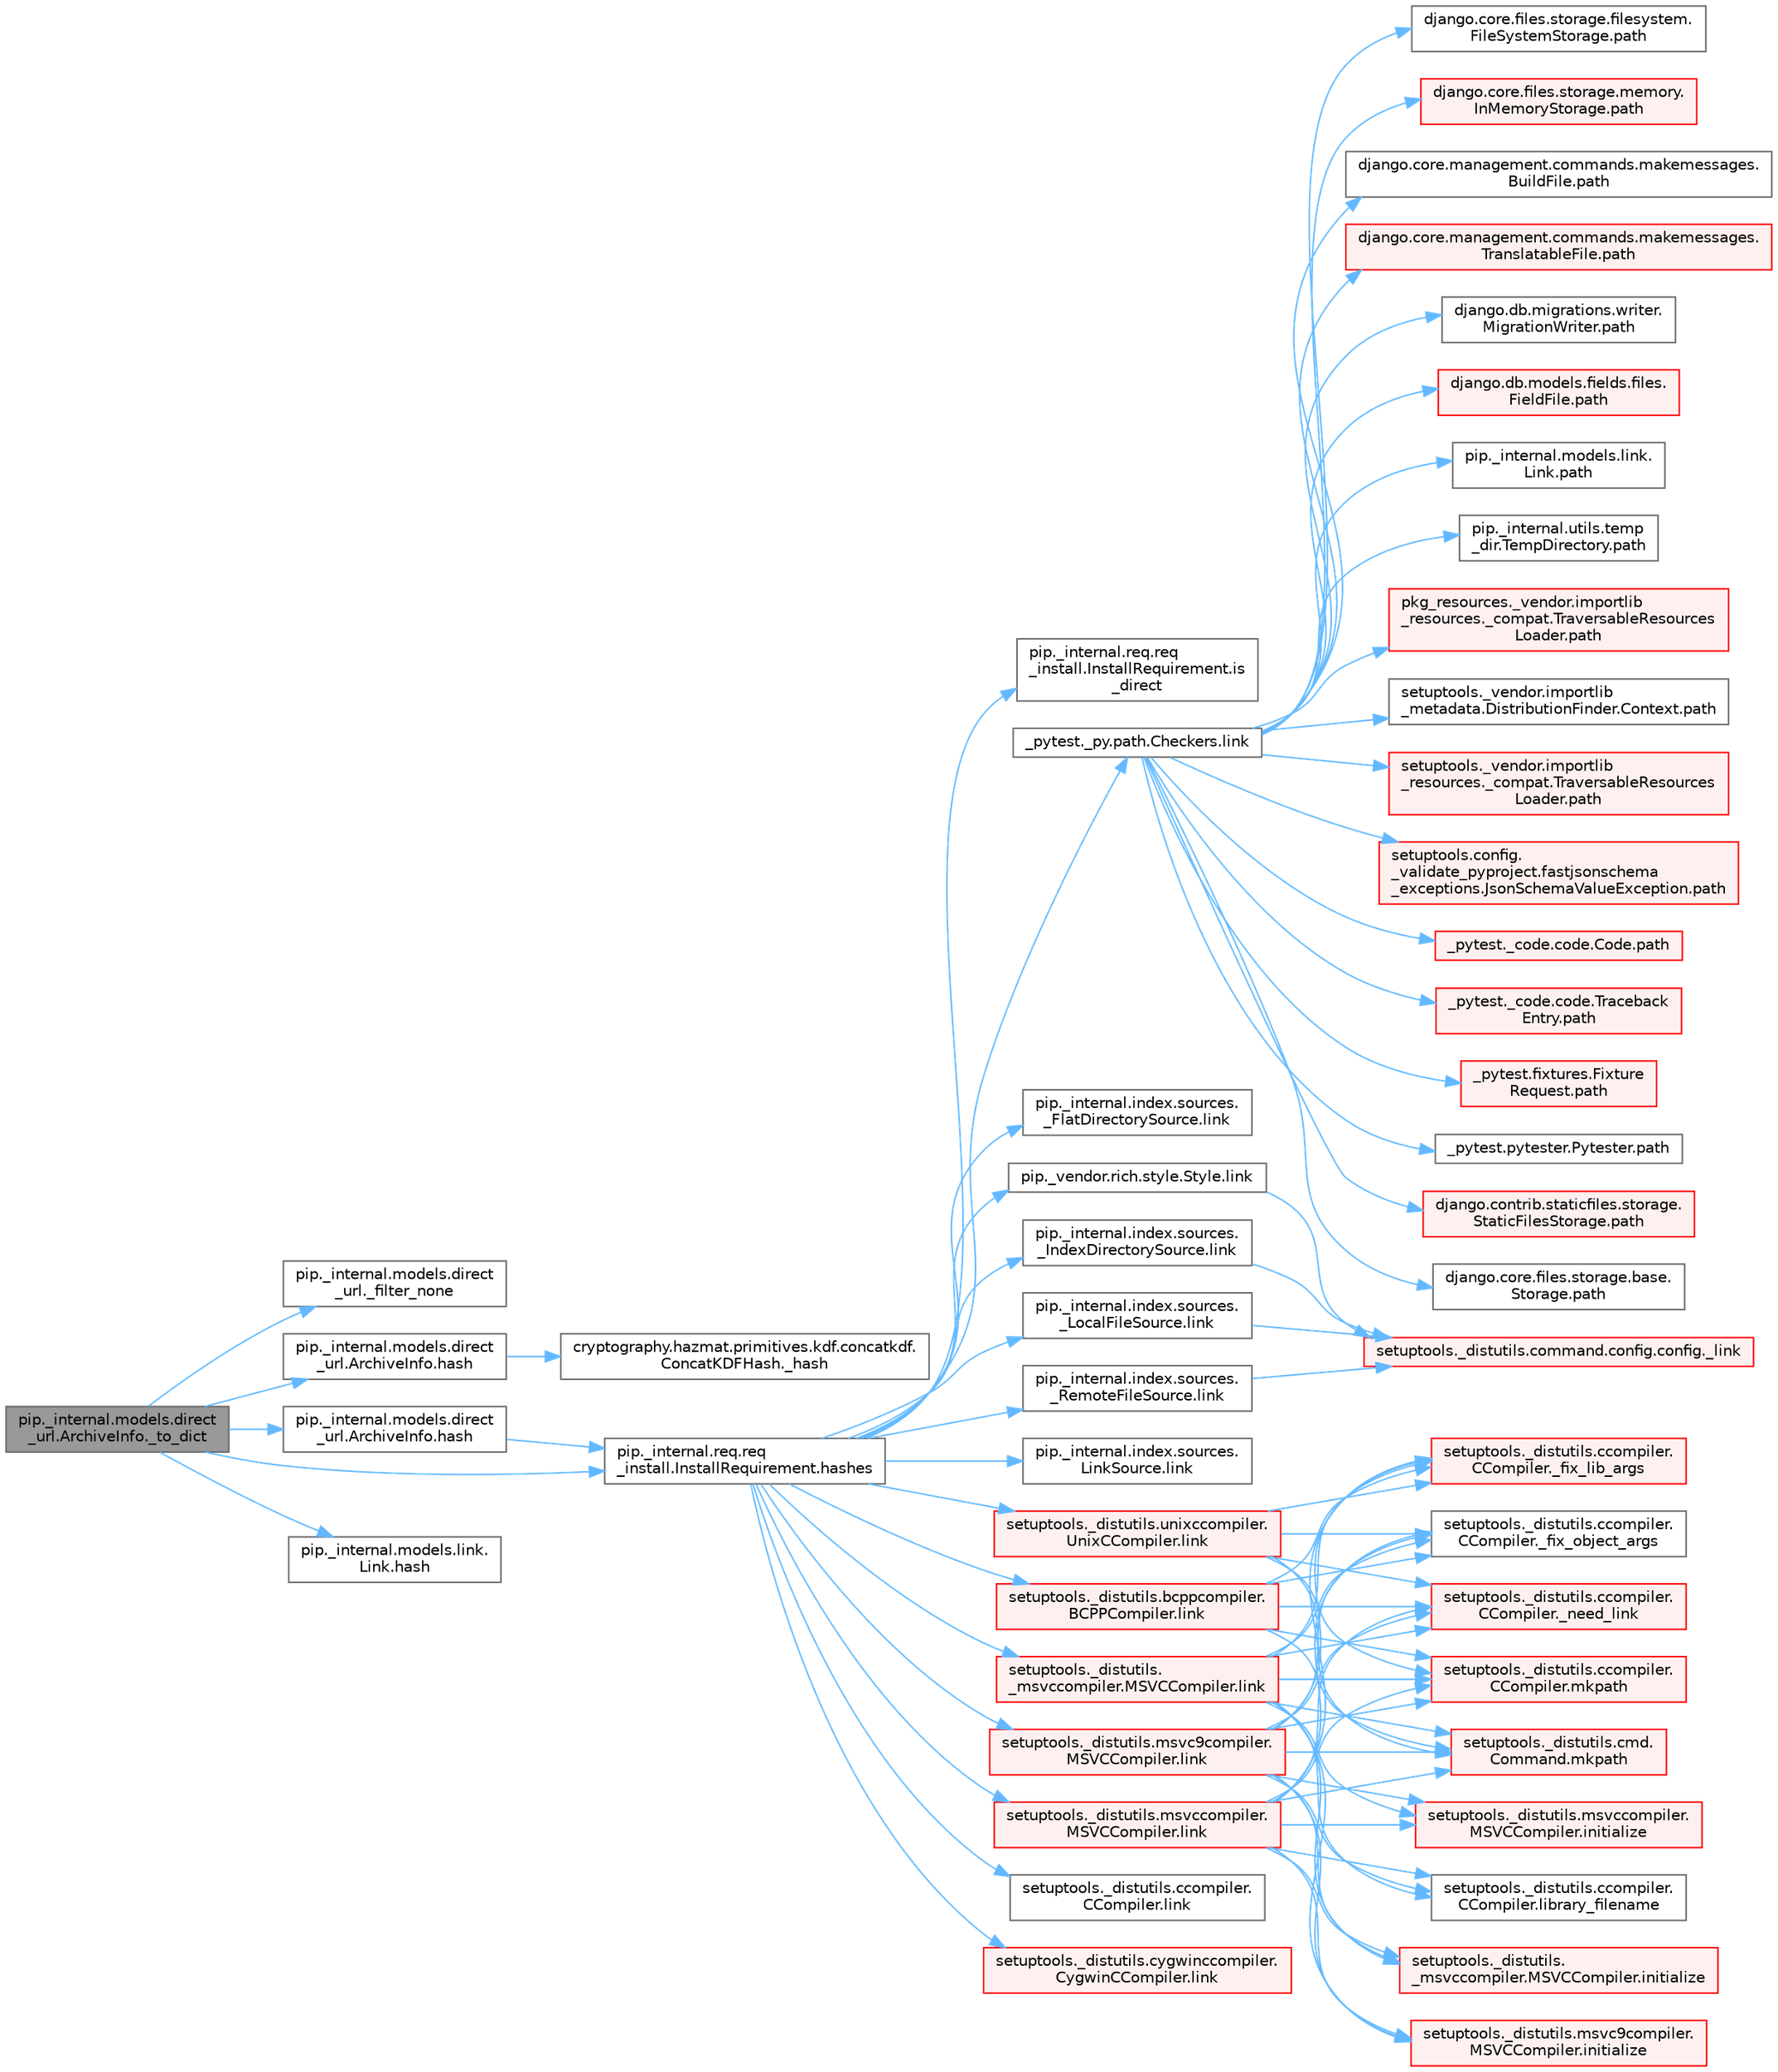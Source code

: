 digraph "pip._internal.models.direct_url.ArchiveInfo._to_dict"
{
 // LATEX_PDF_SIZE
  bgcolor="transparent";
  edge [fontname=Helvetica,fontsize=10,labelfontname=Helvetica,labelfontsize=10];
  node [fontname=Helvetica,fontsize=10,shape=box,height=0.2,width=0.4];
  rankdir="LR";
  Node1 [id="Node000001",label="pip._internal.models.direct\l_url.ArchiveInfo._to_dict",height=0.2,width=0.4,color="gray40", fillcolor="grey60", style="filled", fontcolor="black",tooltip=" "];
  Node1 -> Node2 [id="edge1_Node000001_Node000002",color="steelblue1",style="solid",tooltip=" "];
  Node2 [id="Node000002",label="pip._internal.models.direct\l_url._filter_none",height=0.2,width=0.4,color="grey40", fillcolor="white", style="filled",URL="$namespacepip_1_1__internal_1_1models_1_1direct__url.html#aa1b162aff46cde5e5c4e0c280fe2f19b",tooltip=" "];
  Node1 -> Node3 [id="edge2_Node000001_Node000003",color="steelblue1",style="solid",tooltip=" "];
  Node3 [id="Node000003",label="pip._internal.models.direct\l_url.ArchiveInfo.hash",height=0.2,width=0.4,color="grey40", fillcolor="white", style="filled",URL="$classpip_1_1__internal_1_1models_1_1direct__url_1_1_archive_info.html#a0ffc8766f9e16ceac2cfcd49b67ac5c5",tooltip=" "];
  Node3 -> Node4 [id="edge3_Node000003_Node000004",color="steelblue1",style="solid",tooltip=" "];
  Node4 [id="Node000004",label="cryptography.hazmat.primitives.kdf.concatkdf.\lConcatKDFHash._hash",height=0.2,width=0.4,color="grey40", fillcolor="white", style="filled",URL="$classcryptography_1_1hazmat_1_1primitives_1_1kdf_1_1concatkdf_1_1_concat_k_d_f_hash.html#a24e3fc8bcb277c0c3d829f00edaa6c0c",tooltip=" "];
  Node1 -> Node5 [id="edge4_Node000001_Node000005",color="steelblue1",style="solid",tooltip=" "];
  Node5 [id="Node000005",label="pip._internal.models.direct\l_url.ArchiveInfo.hash",height=0.2,width=0.4,color="grey40", fillcolor="white", style="filled",URL="$classpip_1_1__internal_1_1models_1_1direct__url_1_1_archive_info.html#a57b11be2643e2f72c5d69051ce2157c8",tooltip=" "];
  Node5 -> Node6 [id="edge5_Node000005_Node000006",color="steelblue1",style="solid",tooltip=" "];
  Node6 [id="Node000006",label="pip._internal.req.req\l_install.InstallRequirement.hashes",height=0.2,width=0.4,color="grey40", fillcolor="white", style="filled",URL="$classpip_1_1__internal_1_1req_1_1req__install_1_1_install_requirement.html#acf56120e2e7c5046433147b7b496f74a",tooltip=" "];
  Node6 -> Node7 [id="edge6_Node000006_Node000007",color="steelblue1",style="solid",tooltip=" "];
  Node7 [id="Node000007",label="pip._internal.req.req\l_install.InstallRequirement.is\l_direct",height=0.2,width=0.4,color="grey40", fillcolor="white", style="filled",URL="$classpip_1_1__internal_1_1req_1_1req__install_1_1_install_requirement.html#a993a5397ebe68129739e047961282a0a",tooltip=" "];
  Node6 -> Node8 [id="edge7_Node000006_Node000008",color="steelblue1",style="solid",tooltip=" "];
  Node8 [id="Node000008",label="_pytest._py.path.Checkers.link",height=0.2,width=0.4,color="grey40", fillcolor="white", style="filled",URL="$class__pytest_1_1__py_1_1path_1_1_checkers.html#ae1bb1d33ce71e6e6c8cfbee302c75d21",tooltip=" "];
  Node8 -> Node9 [id="edge8_Node000008_Node000009",color="steelblue1",style="solid",tooltip=" "];
  Node9 [id="Node000009",label="_pytest._code.code.Code.path",height=0.2,width=0.4,color="red", fillcolor="#FFF0F0", style="filled",URL="$class__pytest_1_1__code_1_1code_1_1_code.html#a1dae55e90750fe77c7517f806a14d864",tooltip=" "];
  Node8 -> Node21 [id="edge9_Node000008_Node000021",color="steelblue1",style="solid",tooltip=" "];
  Node21 [id="Node000021",label="_pytest._code.code.Traceback\lEntry.path",height=0.2,width=0.4,color="red", fillcolor="#FFF0F0", style="filled",URL="$class__pytest_1_1__code_1_1code_1_1_traceback_entry.html#a5a88b9ae4623733566450a9e7d8387c0",tooltip=" "];
  Node8 -> Node23 [id="edge10_Node000008_Node000023",color="steelblue1",style="solid",tooltip=" "];
  Node23 [id="Node000023",label="_pytest.fixtures.Fixture\lRequest.path",height=0.2,width=0.4,color="red", fillcolor="#FFF0F0", style="filled",URL="$class__pytest_1_1fixtures_1_1_fixture_request.html#a6f6db59812d121b54cd67d5e434e1451",tooltip=" "];
  Node8 -> Node29 [id="edge11_Node000008_Node000029",color="steelblue1",style="solid",tooltip=" "];
  Node29 [id="Node000029",label="_pytest.pytester.Pytester.path",height=0.2,width=0.4,color="grey40", fillcolor="white", style="filled",URL="$class__pytest_1_1pytester_1_1_pytester.html#a403c804f74a87f5e5705774fa896cc1f",tooltip=" "];
  Node8 -> Node30 [id="edge12_Node000008_Node000030",color="steelblue1",style="solid",tooltip=" "];
  Node30 [id="Node000030",label="django.contrib.staticfiles.storage.\lStaticFilesStorage.path",height=0.2,width=0.4,color="red", fillcolor="#FFF0F0", style="filled",URL="$classdjango_1_1contrib_1_1staticfiles_1_1storage_1_1_static_files_storage.html#a4e96cc92fbde7423d1b74f3a50fc0bf6",tooltip=" "];
  Node8 -> Node476 [id="edge13_Node000008_Node000476",color="steelblue1",style="solid",tooltip=" "];
  Node476 [id="Node000476",label="django.core.files.storage.base.\lStorage.path",height=0.2,width=0.4,color="grey40", fillcolor="white", style="filled",URL="$classdjango_1_1core_1_1files_1_1storage_1_1base_1_1_storage.html#a9be8d49a55131dbbab2c5fd57f7e772c",tooltip=" "];
  Node8 -> Node477 [id="edge14_Node000008_Node000477",color="steelblue1",style="solid",tooltip=" "];
  Node477 [id="Node000477",label="django.core.files.storage.filesystem.\lFileSystemStorage.path",height=0.2,width=0.4,color="grey40", fillcolor="white", style="filled",URL="$classdjango_1_1core_1_1files_1_1storage_1_1filesystem_1_1_file_system_storage.html#abf8a7e88eedec3e1b2ea965cc0858d17",tooltip=" "];
  Node8 -> Node478 [id="edge15_Node000008_Node000478",color="steelblue1",style="solid",tooltip=" "];
  Node478 [id="Node000478",label="django.core.files.storage.memory.\lInMemoryStorage.path",height=0.2,width=0.4,color="red", fillcolor="#FFF0F0", style="filled",URL="$classdjango_1_1core_1_1files_1_1storage_1_1memory_1_1_in_memory_storage.html#a466c8e28fd11839318d2e4454b8ef89f",tooltip=" "];
  Node8 -> Node482 [id="edge16_Node000008_Node000482",color="steelblue1",style="solid",tooltip=" "];
  Node482 [id="Node000482",label="django.core.management.commands.makemessages.\lBuildFile.path",height=0.2,width=0.4,color="grey40", fillcolor="white", style="filled",URL="$classdjango_1_1core_1_1management_1_1commands_1_1makemessages_1_1_build_file.html#ac06388718e902543bc00a7c6565105fc",tooltip=" "];
  Node8 -> Node483 [id="edge17_Node000008_Node000483",color="steelblue1",style="solid",tooltip=" "];
  Node483 [id="Node000483",label="django.core.management.commands.makemessages.\lTranslatableFile.path",height=0.2,width=0.4,color="red", fillcolor="#FFF0F0", style="filled",URL="$classdjango_1_1core_1_1management_1_1commands_1_1makemessages_1_1_translatable_file.html#ad851d5e6b8a65f5915ccfd4a30fb8026",tooltip=" "];
  Node8 -> Node484 [id="edge18_Node000008_Node000484",color="steelblue1",style="solid",tooltip=" "];
  Node484 [id="Node000484",label="django.db.migrations.writer.\lMigrationWriter.path",height=0.2,width=0.4,color="grey40", fillcolor="white", style="filled",URL="$classdjango_1_1db_1_1migrations_1_1writer_1_1_migration_writer.html#a45469d67e8f80996c982470d36136184",tooltip=" "];
  Node8 -> Node485 [id="edge19_Node000008_Node000485",color="steelblue1",style="solid",tooltip=" "];
  Node485 [id="Node000485",label="django.db.models.fields.files.\lFieldFile.path",height=0.2,width=0.4,color="red", fillcolor="#FFF0F0", style="filled",URL="$classdjango_1_1db_1_1models_1_1fields_1_1files_1_1_field_file.html#ae91c4ed0643fb9bd8959d0db8eb44f80",tooltip=" "];
  Node8 -> Node581 [id="edge20_Node000008_Node000581",color="steelblue1",style="solid",tooltip=" "];
  Node581 [id="Node000581",label="pip._internal.models.link.\lLink.path",height=0.2,width=0.4,color="grey40", fillcolor="white", style="filled",URL="$classpip_1_1__internal_1_1models_1_1link_1_1_link.html#a30f454216dcb615e3ed986238490f180",tooltip=" "];
  Node8 -> Node582 [id="edge21_Node000008_Node000582",color="steelblue1",style="solid",tooltip=" "];
  Node582 [id="Node000582",label="pip._internal.utils.temp\l_dir.TempDirectory.path",height=0.2,width=0.4,color="grey40", fillcolor="white", style="filled",URL="$classpip_1_1__internal_1_1utils_1_1temp__dir_1_1_temp_directory.html#afe6b2d95c070c6570957de5696ff3a6e",tooltip=" "];
  Node8 -> Node583 [id="edge22_Node000008_Node000583",color="steelblue1",style="solid",tooltip=" "];
  Node583 [id="Node000583",label="pkg_resources._vendor.importlib\l_resources._compat.TraversableResources\lLoader.path",height=0.2,width=0.4,color="red", fillcolor="#FFF0F0", style="filled",URL="$classpkg__resources_1_1__vendor_1_1importlib__resources_1_1__compat_1_1_traversable_resources_loader.html#acfc17872a53cbe02f6c34eda2bb162f2",tooltip=" "];
  Node8 -> Node585 [id="edge23_Node000008_Node000585",color="steelblue1",style="solid",tooltip=" "];
  Node585 [id="Node000585",label="setuptools._vendor.importlib\l_metadata.DistributionFinder.Context.path",height=0.2,width=0.4,color="grey40", fillcolor="white", style="filled",URL="$classsetuptools_1_1__vendor_1_1importlib__metadata_1_1_distribution_finder_1_1_context.html#a84a429ddce40738ea5c0edb53799ee8d",tooltip=" "];
  Node8 -> Node586 [id="edge24_Node000008_Node000586",color="steelblue1",style="solid",tooltip=" "];
  Node586 [id="Node000586",label="setuptools._vendor.importlib\l_resources._compat.TraversableResources\lLoader.path",height=0.2,width=0.4,color="red", fillcolor="#FFF0F0", style="filled",URL="$classsetuptools_1_1__vendor_1_1importlib__resources_1_1__compat_1_1_traversable_resources_loader.html#a9b9cf5b6723d48f7a779b6ae71d53699",tooltip=" "];
  Node8 -> Node587 [id="edge25_Node000008_Node000587",color="steelblue1",style="solid",tooltip=" "];
  Node587 [id="Node000587",label="setuptools.config.\l_validate_pyproject.fastjsonschema\l_exceptions.JsonSchemaValueException.path",height=0.2,width=0.4,color="red", fillcolor="#FFF0F0", style="filled",URL="$classsetuptools_1_1config_1_1__validate__pyproject_1_1fastjsonschema__exceptions_1_1_json_schema_value_exception.html#a59179b3d1dc16c7087530bbc10bcf857",tooltip=" "];
  Node6 -> Node4441 [id="edge26_Node000006_Node004441",color="steelblue1",style="solid",tooltip=" "];
  Node4441 [id="Node004441",label="pip._internal.index.sources.\l_FlatDirectorySource.link",height=0.2,width=0.4,color="grey40", fillcolor="white", style="filled",URL="$classpip_1_1__internal_1_1index_1_1sources_1_1___flat_directory_source.html#a72114eb0d8af85d9e3e48aecdebe9884",tooltip=" "];
  Node6 -> Node4442 [id="edge27_Node000006_Node004442",color="steelblue1",style="solid",tooltip=" "];
  Node4442 [id="Node004442",label="pip._internal.index.sources.\l_IndexDirectorySource.link",height=0.2,width=0.4,color="grey40", fillcolor="white", style="filled",URL="$classpip_1_1__internal_1_1index_1_1sources_1_1___index_directory_source.html#a1f71a0b21e5744c2aec54ff5ed0b1d61",tooltip=" "];
  Node4442 -> Node2619 [id="edge28_Node004442_Node002619",color="steelblue1",style="solid",tooltip=" "];
  Node2619 [id="Node002619",label="setuptools._distutils.command.config.config._link",height=0.2,width=0.4,color="red", fillcolor="#FFF0F0", style="filled",URL="$classsetuptools_1_1__distutils_1_1command_1_1config_1_1config.html#a6428c1b2877435a2dc61c8b7f902027d",tooltip=" "];
  Node6 -> Node4443 [id="edge29_Node000006_Node004443",color="steelblue1",style="solid",tooltip=" "];
  Node4443 [id="Node004443",label="pip._internal.index.sources.\l_LocalFileSource.link",height=0.2,width=0.4,color="grey40", fillcolor="white", style="filled",URL="$classpip_1_1__internal_1_1index_1_1sources_1_1___local_file_source.html#a7245056ba93c5e70dfcc739a21d2db61",tooltip=" "];
  Node4443 -> Node2619 [id="edge30_Node004443_Node002619",color="steelblue1",style="solid",tooltip=" "];
  Node6 -> Node4444 [id="edge31_Node000006_Node004444",color="steelblue1",style="solid",tooltip=" "];
  Node4444 [id="Node004444",label="pip._internal.index.sources.\l_RemoteFileSource.link",height=0.2,width=0.4,color="grey40", fillcolor="white", style="filled",URL="$classpip_1_1__internal_1_1index_1_1sources_1_1___remote_file_source.html#a33ac3f66b6928ff6f76408d71d9f49ca",tooltip=" "];
  Node4444 -> Node2619 [id="edge32_Node004444_Node002619",color="steelblue1",style="solid",tooltip=" "];
  Node6 -> Node4445 [id="edge33_Node000006_Node004445",color="steelblue1",style="solid",tooltip=" "];
  Node4445 [id="Node004445",label="pip._internal.index.sources.\lLinkSource.link",height=0.2,width=0.4,color="grey40", fillcolor="white", style="filled",URL="$classpip_1_1__internal_1_1index_1_1sources_1_1_link_source.html#ace307062828f2ac764322297128ed112",tooltip=" "];
  Node6 -> Node4446 [id="edge34_Node000006_Node004446",color="steelblue1",style="solid",tooltip=" "];
  Node4446 [id="Node004446",label="pip._vendor.rich.style.Style.link",height=0.2,width=0.4,color="grey40", fillcolor="white", style="filled",URL="$classpip_1_1__vendor_1_1rich_1_1style_1_1_style.html#a5e26eff41ad8f16c69b784625ad5c61d",tooltip=" "];
  Node4446 -> Node2619 [id="edge35_Node004446_Node002619",color="steelblue1",style="solid",tooltip=" "];
  Node6 -> Node4447 [id="edge36_Node000006_Node004447",color="steelblue1",style="solid",tooltip=" "];
  Node4447 [id="Node004447",label="setuptools._distutils.\l_msvccompiler.MSVCCompiler.link",height=0.2,width=0.4,color="red", fillcolor="#FFF0F0", style="filled",URL="$classsetuptools_1_1__distutils_1_1__msvccompiler_1_1_m_s_v_c_compiler.html#aefba9a19cc1d7316a3755f96f4def5f7",tooltip=" "];
  Node4447 -> Node4448 [id="edge37_Node004447_Node004448",color="steelblue1",style="solid",tooltip=" "];
  Node4448 [id="Node004448",label="setuptools._distutils.ccompiler.\lCCompiler._fix_lib_args",height=0.2,width=0.4,color="red", fillcolor="#FFF0F0", style="filled",URL="$classsetuptools_1_1__distutils_1_1ccompiler_1_1_c_compiler.html#a7a2f98279b1c74840aa7301ea39f550c",tooltip=" "];
  Node4447 -> Node4449 [id="edge38_Node004447_Node004449",color="steelblue1",style="solid",tooltip=" "];
  Node4449 [id="Node004449",label="setuptools._distutils.ccompiler.\lCCompiler._fix_object_args",height=0.2,width=0.4,color="grey40", fillcolor="white", style="filled",URL="$classsetuptools_1_1__distutils_1_1ccompiler_1_1_c_compiler.html#ae049a81a4554f50bdc2ecbd7cf1f0696",tooltip=" "];
  Node4447 -> Node4450 [id="edge39_Node004447_Node004450",color="steelblue1",style="solid",tooltip=" "];
  Node4450 [id="Node004450",label="setuptools._distutils.ccompiler.\lCCompiler._need_link",height=0.2,width=0.4,color="red", fillcolor="#FFF0F0", style="filled",URL="$classsetuptools_1_1__distutils_1_1ccompiler_1_1_c_compiler.html#a53f61387a6cf8194a0159faa49e88d63",tooltip=" "];
  Node4447 -> Node4451 [id="edge40_Node004447_Node004451",color="steelblue1",style="solid",tooltip=" "];
  Node4451 [id="Node004451",label="setuptools._distutils.\l_msvccompiler.MSVCCompiler.initialize",height=0.2,width=0.4,color="red", fillcolor="#FFF0F0", style="filled",URL="$classsetuptools_1_1__distutils_1_1__msvccompiler_1_1_m_s_v_c_compiler.html#a43401b9cd5fe5aa3b85704cff01fda01",tooltip=" "];
  Node4447 -> Node4458 [id="edge41_Node004447_Node004458",color="steelblue1",style="solid",tooltip=" "];
  Node4458 [id="Node004458",label="setuptools._distutils.msvc9compiler.\lMSVCCompiler.initialize",height=0.2,width=0.4,color="red", fillcolor="#FFF0F0", style="filled",URL="$classsetuptools_1_1__distutils_1_1msvc9compiler_1_1_m_s_v_c_compiler.html#a94f057de1dc9158080035d0acd89412f",tooltip=" "];
  Node4447 -> Node4461 [id="edge42_Node004447_Node004461",color="steelblue1",style="solid",tooltip=" "];
  Node4461 [id="Node004461",label="setuptools._distutils.msvccompiler.\lMSVCCompiler.initialize",height=0.2,width=0.4,color="red", fillcolor="#FFF0F0", style="filled",URL="$classsetuptools_1_1__distutils_1_1msvccompiler_1_1_m_s_v_c_compiler.html#a622c75ec314a3e866578248e9bfcef28",tooltip=" "];
  Node4447 -> Node4462 [id="edge43_Node004447_Node004462",color="steelblue1",style="solid",tooltip=" "];
  Node4462 [id="Node004462",label="setuptools._distutils.ccompiler.\lCCompiler.library_filename",height=0.2,width=0.4,color="grey40", fillcolor="white", style="filled",URL="$classsetuptools_1_1__distutils_1_1ccompiler_1_1_c_compiler.html#ad5c495d86dc0a8953c39e94c87a458c9",tooltip=" "];
  Node4447 -> Node4463 [id="edge44_Node004447_Node004463",color="steelblue1",style="solid",tooltip=" "];
  Node4463 [id="Node004463",label="setuptools._distutils.ccompiler.\lCCompiler.mkpath",height=0.2,width=0.4,color="red", fillcolor="#FFF0F0", style="filled",URL="$classsetuptools_1_1__distutils_1_1ccompiler_1_1_c_compiler.html#a84a377626d580d0a9c7af626de535910",tooltip=" "];
  Node4447 -> Node4464 [id="edge45_Node004447_Node004464",color="steelblue1",style="solid",tooltip=" "];
  Node4464 [id="Node004464",label="setuptools._distutils.cmd.\lCommand.mkpath",height=0.2,width=0.4,color="red", fillcolor="#FFF0F0", style="filled",URL="$classsetuptools_1_1__distutils_1_1cmd_1_1_command.html#ac5192d4d0c02e64755ea4a522d48c4ab",tooltip=" "];
  Node6 -> Node4465 [id="edge46_Node000006_Node004465",color="steelblue1",style="solid",tooltip=" "];
  Node4465 [id="Node004465",label="setuptools._distutils.bcppcompiler.\lBCPPCompiler.link",height=0.2,width=0.4,color="red", fillcolor="#FFF0F0", style="filled",URL="$classsetuptools_1_1__distutils_1_1bcppcompiler_1_1_b_c_p_p_compiler.html#a9207773d36ecabdd197469c6dcff5e41",tooltip=" "];
  Node4465 -> Node4448 [id="edge47_Node004465_Node004448",color="steelblue1",style="solid",tooltip=" "];
  Node4465 -> Node4449 [id="edge48_Node004465_Node004449",color="steelblue1",style="solid",tooltip=" "];
  Node4465 -> Node4450 [id="edge49_Node004465_Node004450",color="steelblue1",style="solid",tooltip=" "];
  Node4465 -> Node4463 [id="edge50_Node004465_Node004463",color="steelblue1",style="solid",tooltip=" "];
  Node4465 -> Node4464 [id="edge51_Node004465_Node004464",color="steelblue1",style="solid",tooltip=" "];
  Node6 -> Node4515 [id="edge52_Node000006_Node004515",color="steelblue1",style="solid",tooltip=" "];
  Node4515 [id="Node004515",label="setuptools._distutils.ccompiler.\lCCompiler.link",height=0.2,width=0.4,color="grey40", fillcolor="white", style="filled",URL="$classsetuptools_1_1__distutils_1_1ccompiler_1_1_c_compiler.html#afd4eb4b2ab5d1b5fdcea1e56f4c35c0b",tooltip=" "];
  Node6 -> Node4516 [id="edge53_Node000006_Node004516",color="steelblue1",style="solid",tooltip=" "];
  Node4516 [id="Node004516",label="setuptools._distutils.cygwinccompiler.\lCygwinCCompiler.link",height=0.2,width=0.4,color="red", fillcolor="#FFF0F0", style="filled",URL="$classsetuptools_1_1__distutils_1_1cygwinccompiler_1_1_cygwin_c_compiler.html#a90d2f2ffa74da0002fe22b41afc2cc2f",tooltip=" "];
  Node6 -> Node4517 [id="edge54_Node000006_Node004517",color="steelblue1",style="solid",tooltip=" "];
  Node4517 [id="Node004517",label="setuptools._distutils.msvc9compiler.\lMSVCCompiler.link",height=0.2,width=0.4,color="red", fillcolor="#FFF0F0", style="filled",URL="$classsetuptools_1_1__distutils_1_1msvc9compiler_1_1_m_s_v_c_compiler.html#a0c96b6aa97f0cccac88db8bc4220274f",tooltip=" "];
  Node4517 -> Node4448 [id="edge55_Node004517_Node004448",color="steelblue1",style="solid",tooltip=" "];
  Node4517 -> Node4449 [id="edge56_Node004517_Node004449",color="steelblue1",style="solid",tooltip=" "];
  Node4517 -> Node4450 [id="edge57_Node004517_Node004450",color="steelblue1",style="solid",tooltip=" "];
  Node4517 -> Node4451 [id="edge58_Node004517_Node004451",color="steelblue1",style="solid",tooltip=" "];
  Node4517 -> Node4458 [id="edge59_Node004517_Node004458",color="steelblue1",style="solid",tooltip=" "];
  Node4517 -> Node4461 [id="edge60_Node004517_Node004461",color="steelblue1",style="solid",tooltip=" "];
  Node4517 -> Node4462 [id="edge61_Node004517_Node004462",color="steelblue1",style="solid",tooltip=" "];
  Node4517 -> Node4463 [id="edge62_Node004517_Node004463",color="steelblue1",style="solid",tooltip=" "];
  Node4517 -> Node4464 [id="edge63_Node004517_Node004464",color="steelblue1",style="solid",tooltip=" "];
  Node6 -> Node4521 [id="edge64_Node000006_Node004521",color="steelblue1",style="solid",tooltip=" "];
  Node4521 [id="Node004521",label="setuptools._distutils.msvccompiler.\lMSVCCompiler.link",height=0.2,width=0.4,color="red", fillcolor="#FFF0F0", style="filled",URL="$classsetuptools_1_1__distutils_1_1msvccompiler_1_1_m_s_v_c_compiler.html#a99e371debe387deabeae0b75e3b70af5",tooltip=" "];
  Node4521 -> Node4448 [id="edge65_Node004521_Node004448",color="steelblue1",style="solid",tooltip=" "];
  Node4521 -> Node4449 [id="edge66_Node004521_Node004449",color="steelblue1",style="solid",tooltip=" "];
  Node4521 -> Node4450 [id="edge67_Node004521_Node004450",color="steelblue1",style="solid",tooltip=" "];
  Node4521 -> Node4451 [id="edge68_Node004521_Node004451",color="steelblue1",style="solid",tooltip=" "];
  Node4521 -> Node4458 [id="edge69_Node004521_Node004458",color="steelblue1",style="solid",tooltip=" "];
  Node4521 -> Node4461 [id="edge70_Node004521_Node004461",color="steelblue1",style="solid",tooltip=" "];
  Node4521 -> Node4462 [id="edge71_Node004521_Node004462",color="steelblue1",style="solid",tooltip=" "];
  Node4521 -> Node4463 [id="edge72_Node004521_Node004463",color="steelblue1",style="solid",tooltip=" "];
  Node4521 -> Node4464 [id="edge73_Node004521_Node004464",color="steelblue1",style="solid",tooltip=" "];
  Node6 -> Node4522 [id="edge74_Node000006_Node004522",color="steelblue1",style="solid",tooltip=" "];
  Node4522 [id="Node004522",label="setuptools._distutils.unixccompiler.\lUnixCCompiler.link",height=0.2,width=0.4,color="red", fillcolor="#FFF0F0", style="filled",URL="$classsetuptools_1_1__distutils_1_1unixccompiler_1_1_unix_c_compiler.html#a77a8b7a9acb4b236ba8cfc5c2f8dac7d",tooltip=" "];
  Node4522 -> Node4448 [id="edge75_Node004522_Node004448",color="steelblue1",style="solid",tooltip=" "];
  Node4522 -> Node4449 [id="edge76_Node004522_Node004449",color="steelblue1",style="solid",tooltip=" "];
  Node4522 -> Node4450 [id="edge77_Node004522_Node004450",color="steelblue1",style="solid",tooltip=" "];
  Node4522 -> Node4463 [id="edge78_Node004522_Node004463",color="steelblue1",style="solid",tooltip=" "];
  Node4522 -> Node4464 [id="edge79_Node004522_Node004464",color="steelblue1",style="solid",tooltip=" "];
  Node1 -> Node3923 [id="edge80_Node000001_Node003923",color="steelblue1",style="solid",tooltip=" "];
  Node3923 [id="Node003923",label="pip._internal.models.link.\lLink.hash",height=0.2,width=0.4,color="grey40", fillcolor="white", style="filled",URL="$classpip_1_1__internal_1_1models_1_1link_1_1_link.html#a9d79621efd16f7c320ee3fdd6d8585b5",tooltip=" "];
  Node1 -> Node6 [id="edge81_Node000001_Node000006",color="steelblue1",style="solid",tooltip=" "];
}
